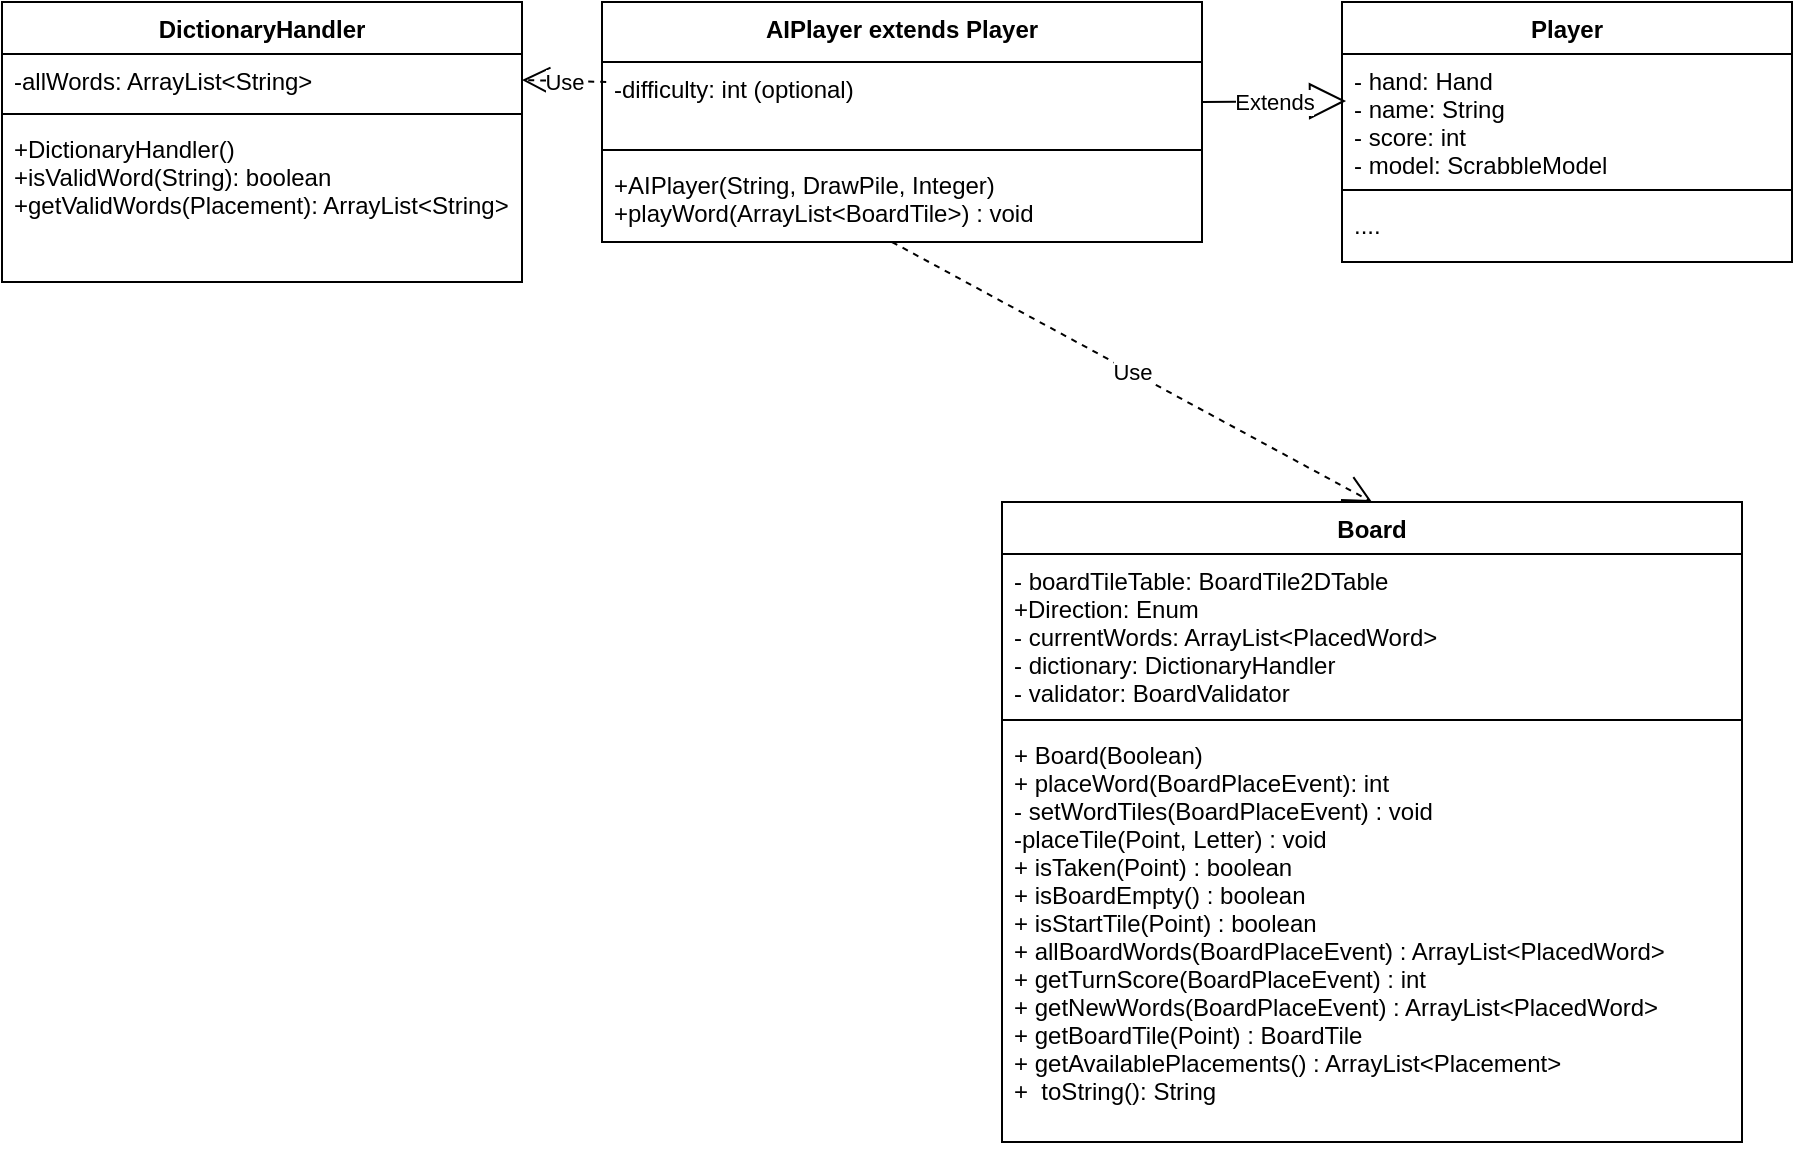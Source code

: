 <mxfile version="15.5.4" type="embed"><diagram id="b9HJDHtrkvyeXEelahXw" name="Page-1"><mxGraphModel dx="973" dy="1804" grid="1" gridSize="10" guides="1" tooltips="1" connect="1" arrows="1" fold="1" page="1" pageScale="1" pageWidth="850" pageHeight="1100" math="0" shadow="0"><root><mxCell id="0"/><mxCell id="1" parent="0"/><mxCell id="2" value="AIPlayer extends Player" style="swimlane;fontStyle=1;align=center;verticalAlign=top;childLayout=stackLayout;horizontal=1;startSize=30;horizontalStack=0;resizeParent=1;resizeParentMax=0;resizeLast=0;collapsible=1;marginBottom=0;" vertex="1" parent="1"><mxGeometry x="340" y="-960" width="300" height="120" as="geometry"/></mxCell><mxCell id="3" value="-difficulty: int (optional)" style="text;strokeColor=none;fillColor=none;align=left;verticalAlign=top;spacingLeft=4;spacingRight=4;overflow=hidden;rotatable=0;points=[[0,0.5],[1,0.5]];portConstraint=eastwest;" vertex="1" parent="2"><mxGeometry y="30" width="300" height="40" as="geometry"/></mxCell><mxCell id="4" value="" style="line;strokeWidth=1;fillColor=none;align=left;verticalAlign=middle;spacingTop=-1;spacingLeft=3;spacingRight=3;rotatable=0;labelPosition=right;points=[];portConstraint=eastwest;" vertex="1" parent="2"><mxGeometry y="70" width="300" height="8" as="geometry"/></mxCell><mxCell id="5" value="+AIPlayer(String, DrawPile, Integer)&#10;+playWord(ArrayList&lt;BoardTile&gt;) : void" style="text;strokeColor=none;fillColor=none;align=left;verticalAlign=top;spacingLeft=4;spacingRight=4;overflow=hidden;rotatable=0;points=[[0,0.5],[1,0.5]];portConstraint=eastwest;" vertex="1" parent="2"><mxGeometry y="78" width="300" height="42" as="geometry"/></mxCell><mxCell id="6" value="DictionaryHandler" style="swimlane;fontStyle=1;align=center;verticalAlign=top;childLayout=stackLayout;horizontal=1;startSize=26;horizontalStack=0;resizeParent=1;resizeParentMax=0;resizeLast=0;collapsible=1;marginBottom=0;" vertex="1" parent="1"><mxGeometry x="40" y="-960" width="260" height="140" as="geometry"/></mxCell><mxCell id="7" value="-allWords: ArrayList&lt;String&gt;" style="text;strokeColor=none;fillColor=none;align=left;verticalAlign=top;spacingLeft=4;spacingRight=4;overflow=hidden;rotatable=0;points=[[0,0.5],[1,0.5]];portConstraint=eastwest;" vertex="1" parent="6"><mxGeometry y="26" width="260" height="26" as="geometry"/></mxCell><mxCell id="8" value="" style="line;strokeWidth=1;fillColor=none;align=left;verticalAlign=middle;spacingTop=-1;spacingLeft=3;spacingRight=3;rotatable=0;labelPosition=right;points=[];portConstraint=eastwest;" vertex="1" parent="6"><mxGeometry y="52" width="260" height="8" as="geometry"/></mxCell><mxCell id="9" value="+DictionaryHandler()&#10;+isValidWord(String): boolean&#10;+getValidWords(Placement): ArrayList&lt;String&gt;" style="text;strokeColor=none;fillColor=none;align=left;verticalAlign=top;spacingLeft=4;spacingRight=4;overflow=hidden;rotatable=0;points=[[0,0.5],[1,0.5]];portConstraint=eastwest;" vertex="1" parent="6"><mxGeometry y="60" width="260" height="80" as="geometry"/></mxCell><mxCell id="10" value="Board" style="swimlane;fontStyle=1;align=center;verticalAlign=top;childLayout=stackLayout;horizontal=1;startSize=26;horizontalStack=0;resizeParent=1;resizeParentMax=0;resizeLast=0;collapsible=1;marginBottom=0;" vertex="1" parent="1"><mxGeometry x="540" y="-710" width="370" height="320" as="geometry"/></mxCell><mxCell id="11" value="- boardTileTable: BoardTile2DTable&#10;+Direction: Enum&#10;- currentWords: ArrayList&lt;PlacedWord&gt;&#10;- dictionary: DictionaryHandler&#10;- validator: BoardValidator" style="text;strokeColor=none;fillColor=none;align=left;verticalAlign=top;spacingLeft=4;spacingRight=4;overflow=hidden;rotatable=0;points=[[0,0.5],[1,0.5]];portConstraint=eastwest;" vertex="1" parent="10"><mxGeometry y="26" width="370" height="79" as="geometry"/></mxCell><mxCell id="12" value="" style="line;strokeWidth=1;fillColor=none;align=left;verticalAlign=middle;spacingTop=-1;spacingLeft=3;spacingRight=3;rotatable=0;labelPosition=right;points=[];portConstraint=eastwest;" vertex="1" parent="10"><mxGeometry y="105" width="370" height="8" as="geometry"/></mxCell><mxCell id="13" value="+ Board(Boolean)&#10;+ placeWord(BoardPlaceEvent): int&#10;- setWordTiles(BoardPlaceEvent) : void&#10;-placeTile(Point, Letter) : void&#10;+ isTaken(Point) : boolean&#10;+ isBoardEmpty() : boolean&#10;+ isStartTile(Point) : boolean&#10;+ allBoardWords(BoardPlaceEvent) : ArrayList&lt;PlacedWord&gt;&#10;+ getTurnScore(BoardPlaceEvent) : int&#10;+ getNewWords(BoardPlaceEvent) : ArrayList&lt;PlacedWord&gt; &#10;+ getBoardTile(Point) : BoardTile&#10;+ getAvailablePlacements() : ArrayList&lt;Placement&gt;&#10;+  toString(): String" style="text;strokeColor=none;fillColor=none;align=left;verticalAlign=top;spacingLeft=4;spacingRight=4;overflow=hidden;rotatable=0;points=[[0,0.5],[1,0.5]];portConstraint=eastwest;fontStyle=0" vertex="1" parent="10"><mxGeometry y="113" width="370" height="207" as="geometry"/></mxCell><mxCell id="14" value="Player" style="swimlane;fontStyle=1;align=center;verticalAlign=top;childLayout=stackLayout;horizontal=1;startSize=26;horizontalStack=0;resizeParent=1;resizeParentMax=0;resizeLast=0;collapsible=1;marginBottom=0;" vertex="1" parent="1"><mxGeometry x="710" y="-960" width="225" height="130" as="geometry"/></mxCell><mxCell id="15" value="- hand: Hand&#10;- name: String&#10;- score: int&#10;- model: ScrabbleModel" style="text;strokeColor=none;fillColor=none;align=left;verticalAlign=top;spacingLeft=4;spacingRight=4;overflow=hidden;rotatable=0;points=[[0,0.5],[1,0.5]];portConstraint=eastwest;" vertex="1" parent="14"><mxGeometry y="26" width="225" height="64" as="geometry"/></mxCell><mxCell id="16" value="" style="line;strokeWidth=1;fillColor=none;align=left;verticalAlign=middle;spacingTop=-1;spacingLeft=3;spacingRight=3;rotatable=0;labelPosition=right;points=[];portConstraint=eastwest;" vertex="1" parent="14"><mxGeometry y="90" width="225" height="8" as="geometry"/></mxCell><mxCell id="17" value="...." style="text;strokeColor=none;fillColor=none;align=left;verticalAlign=top;spacingLeft=4;spacingRight=4;overflow=hidden;rotatable=0;points=[[0,0.5],[1,0.5]];portConstraint=eastwest;" vertex="1" parent="14"><mxGeometry y="98" width="225" height="32" as="geometry"/></mxCell><mxCell id="18" value="Extends" style="endArrow=block;endSize=16;endFill=0;html=1;rounded=0;exitX=1;exitY=0.5;exitDx=0;exitDy=0;entryX=0.009;entryY=0.367;entryDx=0;entryDy=0;entryPerimeter=0;" edge="1" parent="1" source="3" target="15"><mxGeometry width="160" relative="1" as="geometry"><mxPoint x="490" y="-760" as="sourcePoint"/><mxPoint x="450" y="-950" as="targetPoint"/></mxGeometry></mxCell><mxCell id="21" value="Use" style="endArrow=open;endSize=12;dashed=1;html=1;rounded=0;entryX=0.5;entryY=0;entryDx=0;entryDy=0;" edge="1" parent="1" target="10"><mxGeometry width="160" relative="1" as="geometry"><mxPoint x="485" y="-840" as="sourcePoint"/><mxPoint x="517.5" y="-780" as="targetPoint"/></mxGeometry></mxCell><mxCell id="31" value="Use" style="endArrow=open;endSize=12;dashed=1;html=1;rounded=0;entryX=1;entryY=0.5;entryDx=0;entryDy=0;exitX=0.007;exitY=0.25;exitDx=0;exitDy=0;exitPerimeter=0;" edge="1" parent="1" source="3" target="7"><mxGeometry width="160" relative="1" as="geometry"><mxPoint x="404.9" y="-816.514" as="sourcePoint"/><mxPoint x="405" y="-597.5" as="targetPoint"/></mxGeometry></mxCell></root></mxGraphModel></diagram></mxfile>